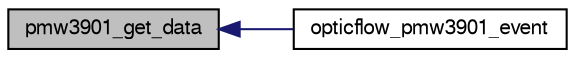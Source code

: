 digraph "pmw3901_get_data"
{
  edge [fontname="FreeSans",fontsize="10",labelfontname="FreeSans",labelfontsize="10"];
  node [fontname="FreeSans",fontsize="10",shape=record];
  rankdir="LR";
  Node1 [label="pmw3901_get_data",height=0.2,width=0.4,color="black", fillcolor="grey75", style="filled", fontcolor="black"];
  Node1 -> Node2 [dir="back",color="midnightblue",fontsize="10",style="solid",fontname="FreeSans"];
  Node2 [label="opticflow_pmw3901_event",height=0.2,width=0.4,color="black", fillcolor="white", style="filled",URL="$opticflow__pmw3901_8h.html#abe5ad65e14456805dca97f78767ef811"];
}
